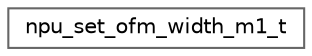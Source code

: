 digraph "Graphical Class Hierarchy"
{
 // LATEX_PDF_SIZE
  bgcolor="transparent";
  edge [fontname=Helvetica,fontsize=10,labelfontname=Helvetica,labelfontsize=10];
  node [fontname=Helvetica,fontsize=10,shape=box,height=0.2,width=0.4];
  rankdir="LR";
  Node0 [id="Node000000",label="npu_set_ofm_width_m1_t",height=0.2,width=0.4,color="grey40", fillcolor="white", style="filled",URL="$structnpu__set__ofm__width__m1__t.html",tooltip=" "];
}
